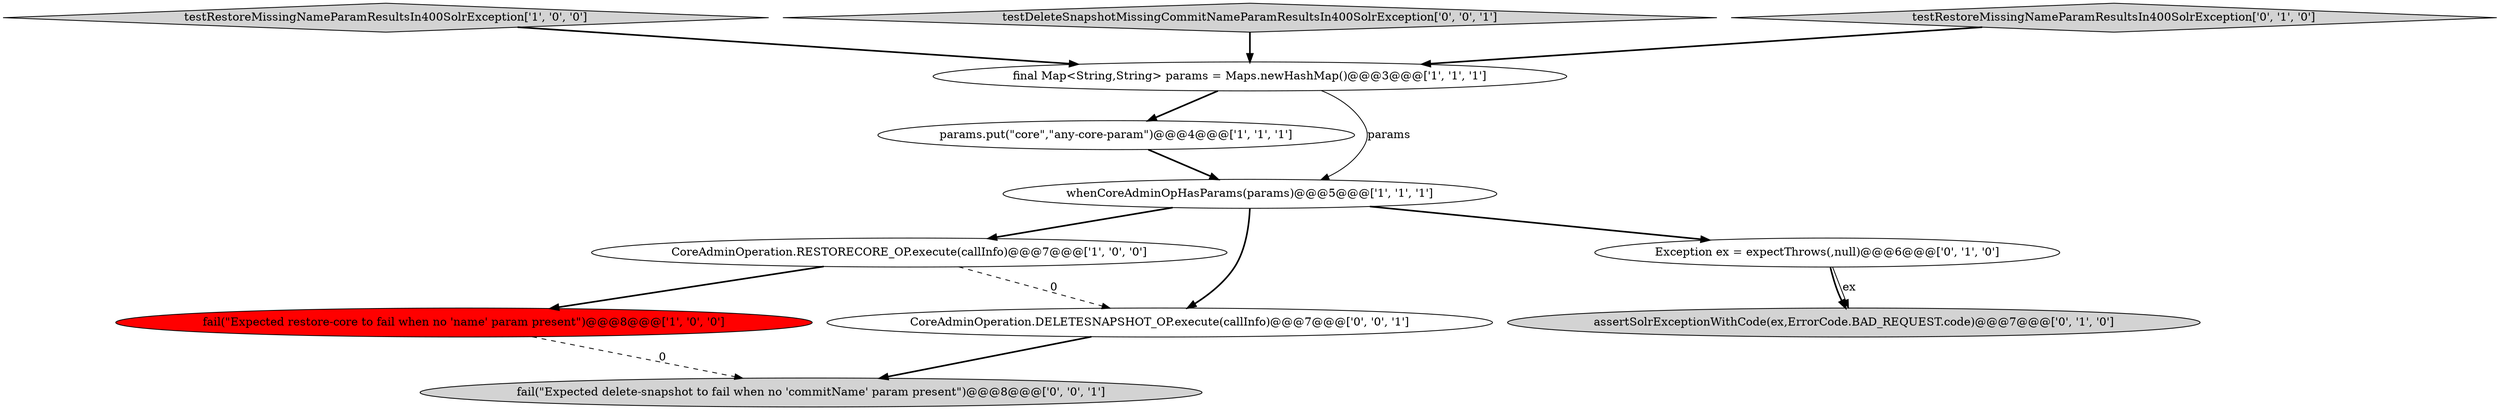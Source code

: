 digraph {
5 [style = filled, label = "CoreAdminOperation.RESTORECORE_OP.execute(callInfo)@@@7@@@['1', '0', '0']", fillcolor = white, shape = ellipse image = "AAA0AAABBB1BBB"];
1 [style = filled, label = "testRestoreMissingNameParamResultsIn400SolrException['1', '0', '0']", fillcolor = lightgray, shape = diamond image = "AAA0AAABBB1BBB"];
4 [style = filled, label = "params.put(\"core\",\"any-core-param\")@@@4@@@['1', '1', '1']", fillcolor = white, shape = ellipse image = "AAA0AAABBB1BBB"];
6 [style = filled, label = "assertSolrExceptionWithCode(ex,ErrorCode.BAD_REQUEST.code)@@@7@@@['0', '1', '0']", fillcolor = lightgray, shape = ellipse image = "AAA0AAABBB2BBB"];
9 [style = filled, label = "CoreAdminOperation.DELETESNAPSHOT_OP.execute(callInfo)@@@7@@@['0', '0', '1']", fillcolor = white, shape = ellipse image = "AAA0AAABBB3BBB"];
11 [style = filled, label = "testDeleteSnapshotMissingCommitNameParamResultsIn400SolrException['0', '0', '1']", fillcolor = lightgray, shape = diamond image = "AAA0AAABBB3BBB"];
2 [style = filled, label = "final Map<String,String> params = Maps.newHashMap()@@@3@@@['1', '1', '1']", fillcolor = white, shape = ellipse image = "AAA0AAABBB1BBB"];
8 [style = filled, label = "Exception ex = expectThrows(,null)@@@6@@@['0', '1', '0']", fillcolor = white, shape = ellipse image = "AAA0AAABBB2BBB"];
0 [style = filled, label = "fail(\"Expected restore-core to fail when no 'name' param present\")@@@8@@@['1', '0', '0']", fillcolor = red, shape = ellipse image = "AAA1AAABBB1BBB"];
7 [style = filled, label = "testRestoreMissingNameParamResultsIn400SolrException['0', '1', '0']", fillcolor = lightgray, shape = diamond image = "AAA0AAABBB2BBB"];
3 [style = filled, label = "whenCoreAdminOpHasParams(params)@@@5@@@['1', '1', '1']", fillcolor = white, shape = ellipse image = "AAA0AAABBB1BBB"];
10 [style = filled, label = "fail(\"Expected delete-snapshot to fail when no 'commitName' param present\")@@@8@@@['0', '0', '1']", fillcolor = lightgray, shape = ellipse image = "AAA0AAABBB3BBB"];
3->9 [style = bold, label=""];
8->6 [style = solid, label="ex"];
4->3 [style = bold, label=""];
5->9 [style = dashed, label="0"];
1->2 [style = bold, label=""];
3->5 [style = bold, label=""];
8->6 [style = bold, label=""];
9->10 [style = bold, label=""];
5->0 [style = bold, label=""];
2->3 [style = solid, label="params"];
2->4 [style = bold, label=""];
7->2 [style = bold, label=""];
3->8 [style = bold, label=""];
11->2 [style = bold, label=""];
0->10 [style = dashed, label="0"];
}
